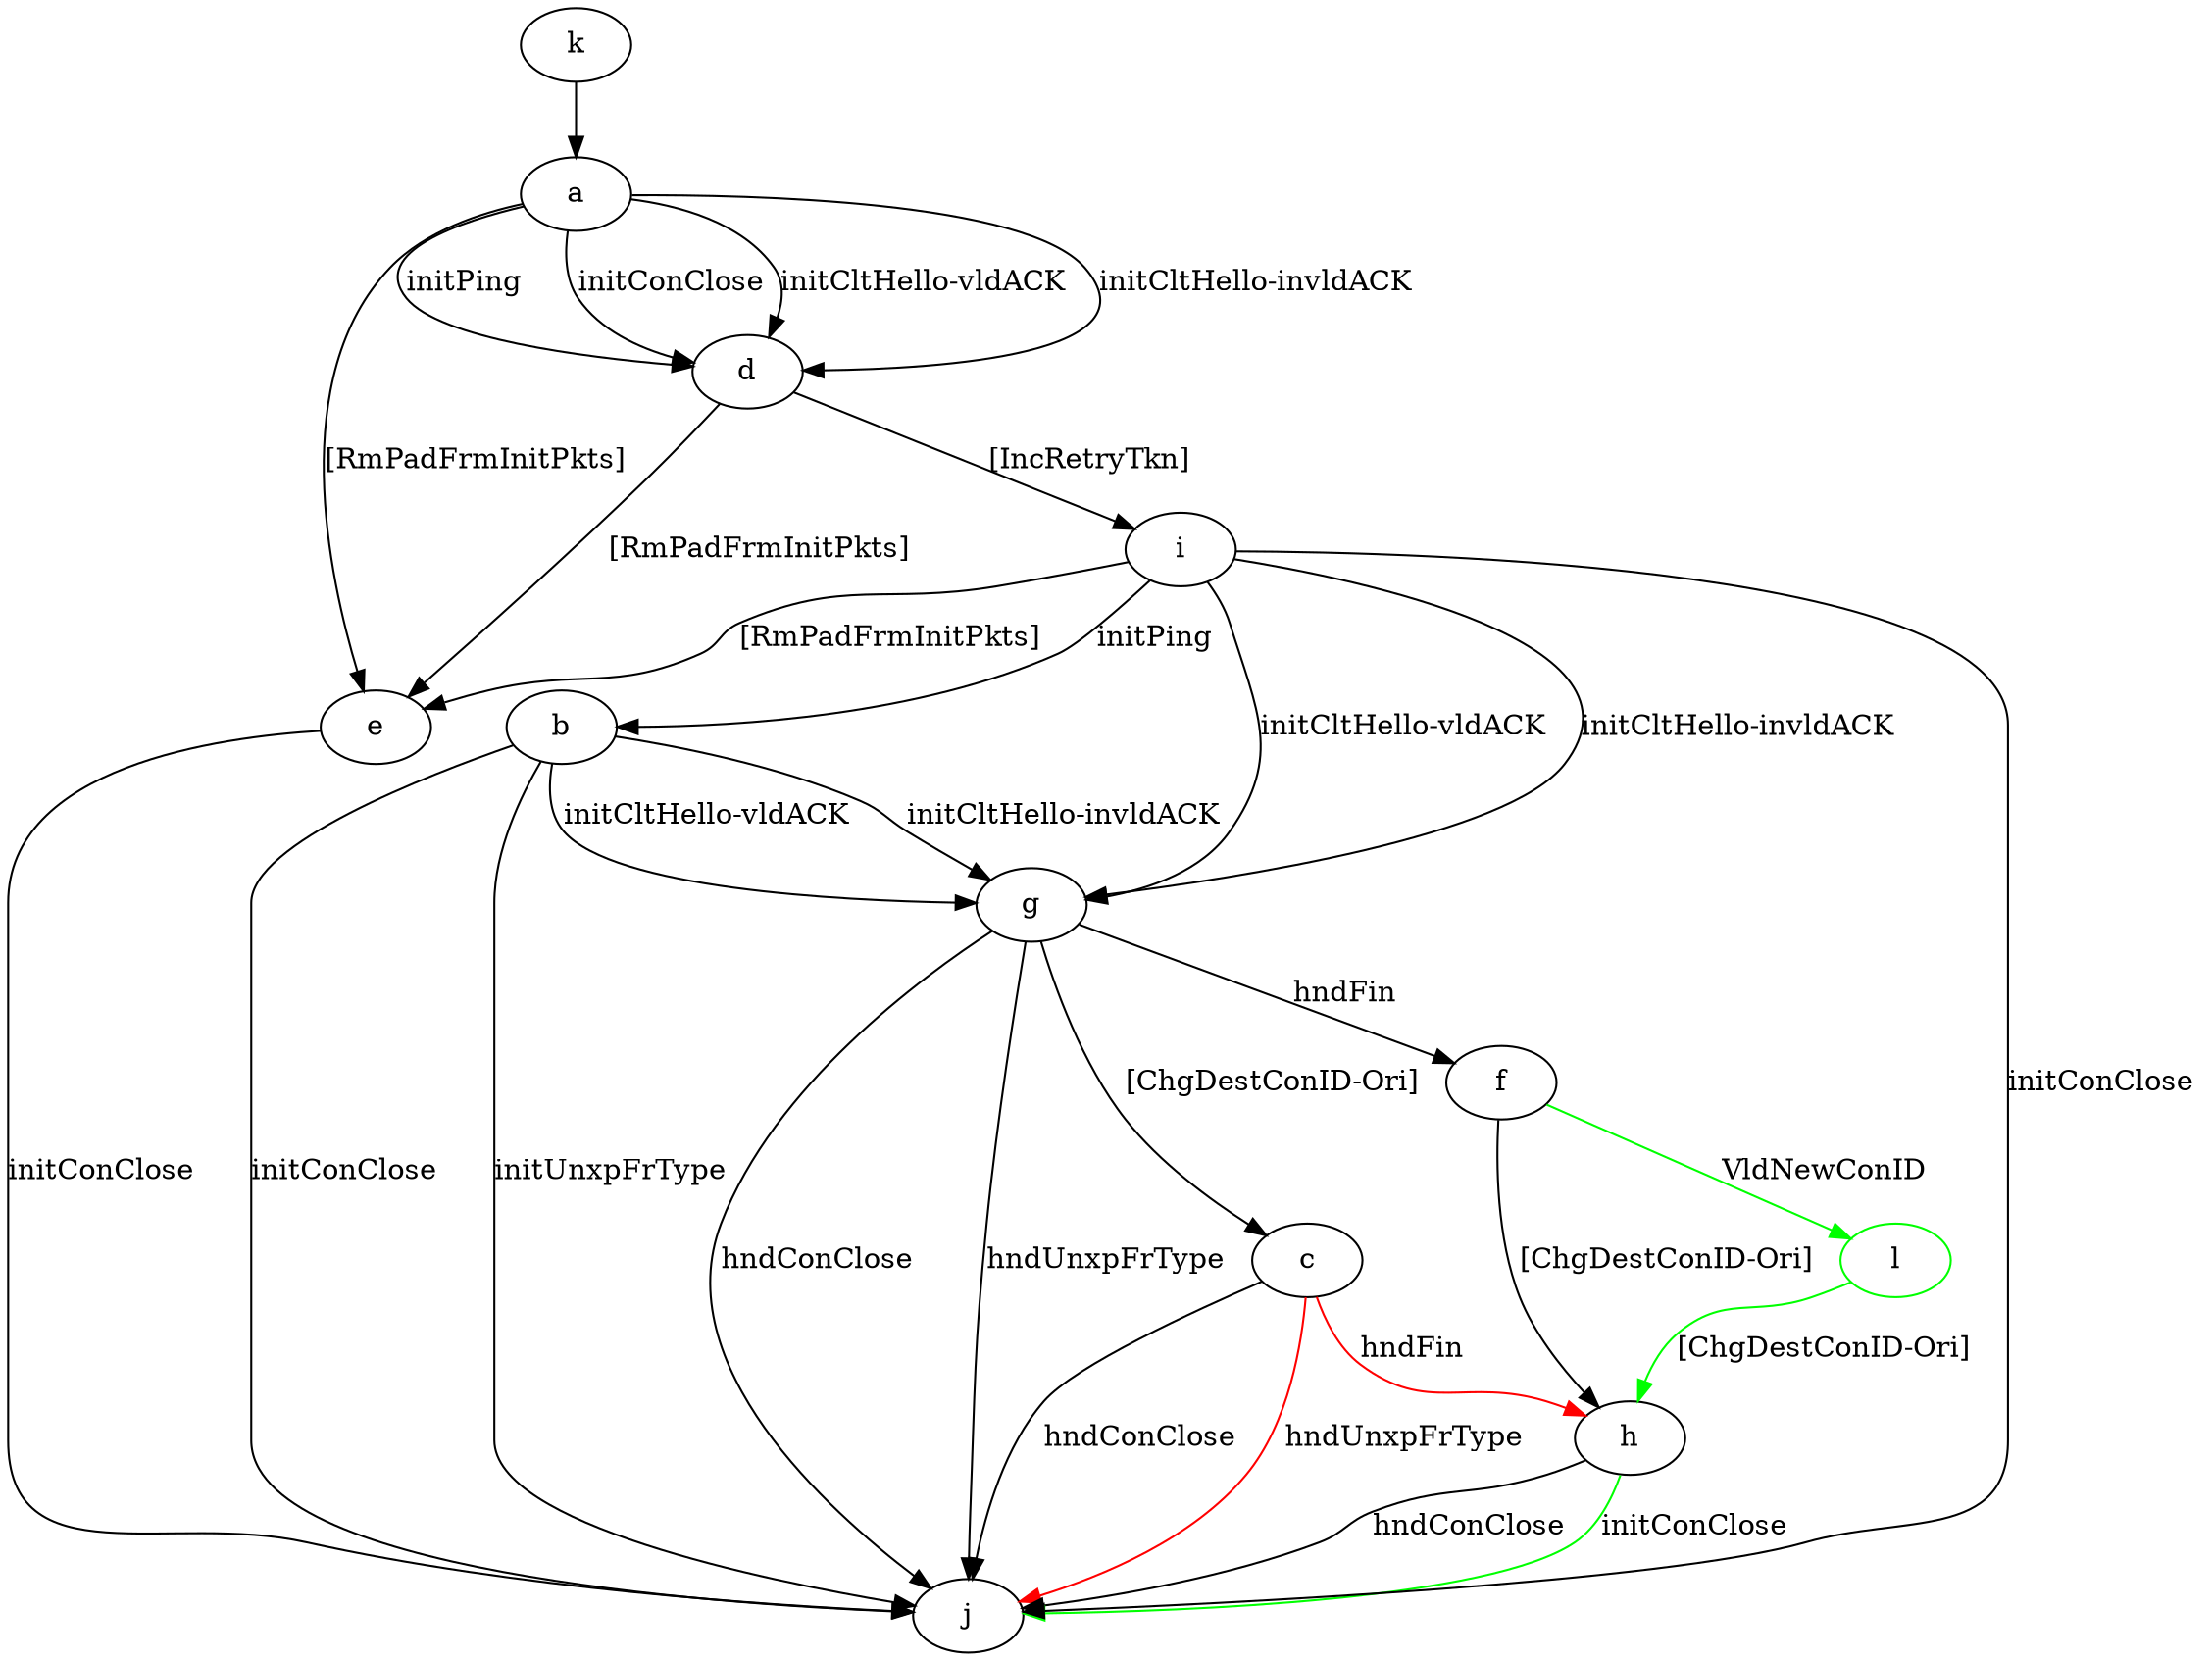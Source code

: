 digraph "" {
	a -> d	[key=0,
		label="initPing "];
	a -> d	[key=1,
		label="initConClose "];
	a -> d	[key=2,
		label="initCltHello-vldACK "];
	a -> d	[key=3,
		label="initCltHello-invldACK "];
	a -> e	[key=0,
		label="[RmPadFrmInitPkts] "];
	b -> g	[key=0,
		label="initCltHello-vldACK "];
	b -> g	[key=1,
		label="initCltHello-invldACK "];
	b -> j	[key=0,
		label="initConClose "];
	b -> j	[key=1,
		label="initUnxpFrType "];
	c -> h	[key=0,
		color=red,
		label="hndFin "];
	c -> j	[key=0,
		label="hndConClose "];
	c -> j	[key=1,
		color=red,
		label="hndUnxpFrType "];
	d -> e	[key=0,
		label="[RmPadFrmInitPkts] "];
	d -> i	[key=0,
		label="[IncRetryTkn] "];
	e -> j	[key=0,
		label="initConClose "];
	f -> h	[key=0,
		label="[ChgDestConID-Ori] "];
	l	[color=green];
	f -> l	[key=0,
		color=green,
		label="VldNewConID "];
	g -> c	[key=0,
		label="[ChgDestConID-Ori] "];
	g -> f	[key=0,
		label="hndFin "];
	g -> j	[key=0,
		label="hndConClose "];
	g -> j	[key=1,
		label="hndUnxpFrType "];
	h -> j	[key=0,
		label="hndConClose "];
	h -> j	[key=1,
		color=green,
		label="initConClose "];
	i -> b	[key=0,
		label="initPing "];
	i -> e	[key=0,
		label="[RmPadFrmInitPkts] "];
	i -> g	[key=0,
		label="initCltHello-vldACK "];
	i -> g	[key=1,
		label="initCltHello-invldACK "];
	i -> j	[key=0,
		label="initConClose "];
	k -> a	[key=0];
	l -> h	[key=0,
		color=green,
		label="[ChgDestConID-Ori] "];
}
